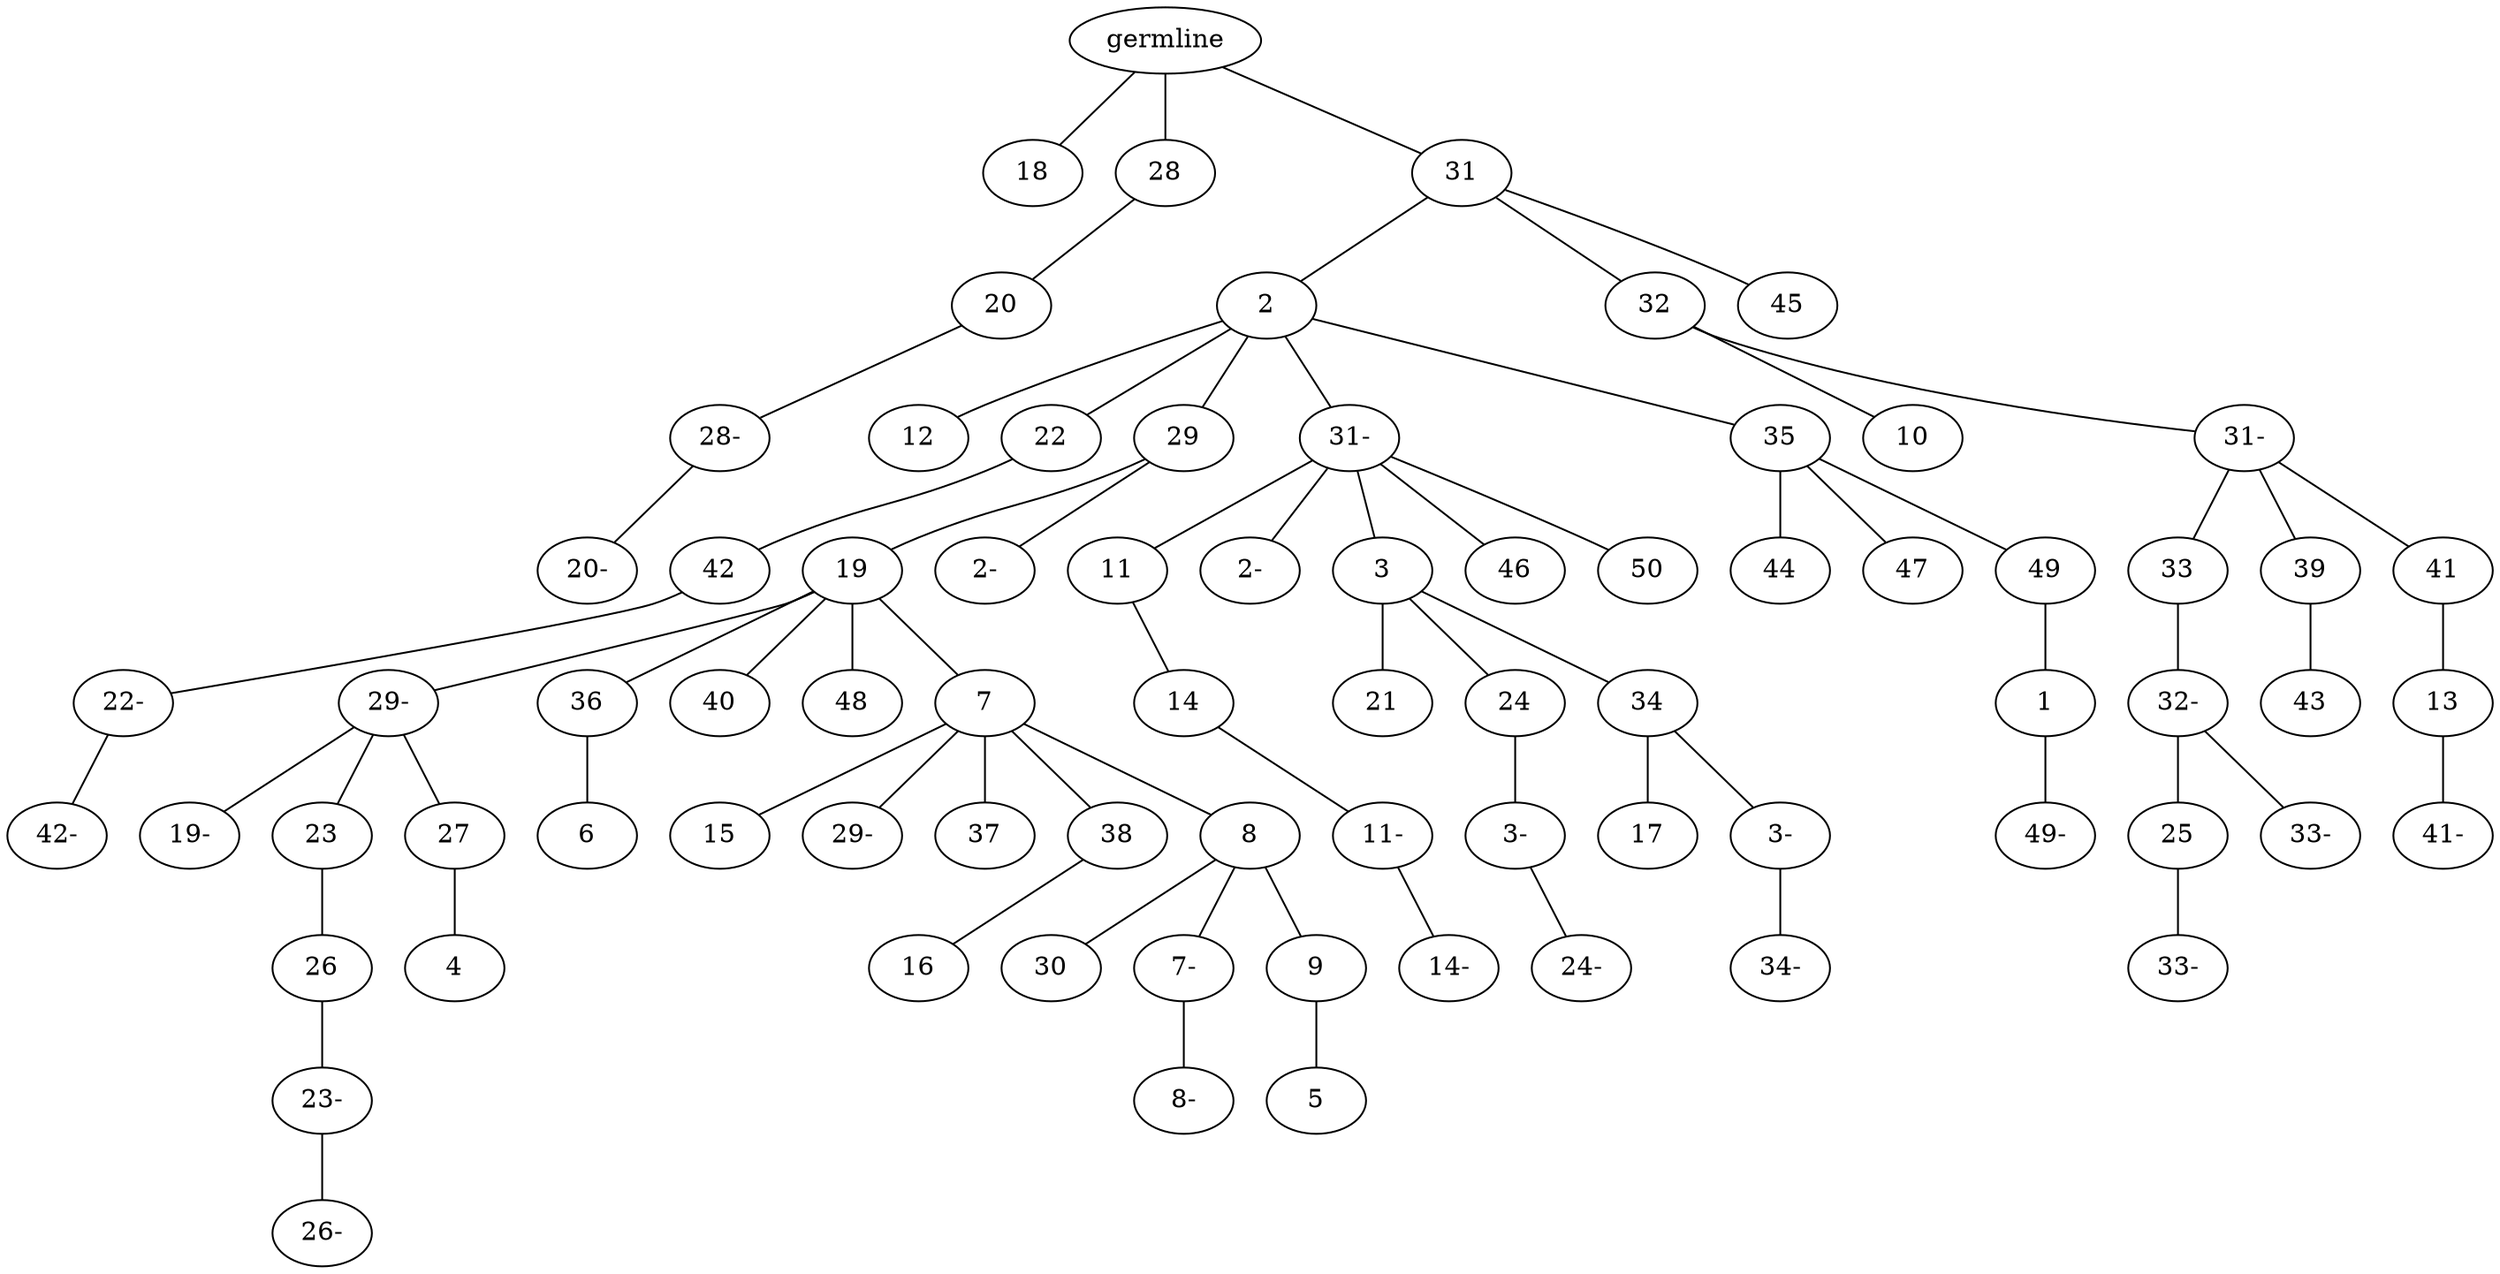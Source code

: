 graph tree {
    "140088619782592" [label="germline"];
    "140088608038480" [label="18"];
    "140088607712784" [label="28"];
    "140088607929248" [label="20"];
    "140088607929392" [label="28-"];
    "140088607931504" [label="20-"];
    "140088607929296" [label="31"];
    "140088607928624" [label="2"];
    "140088607931648" [label="12"];
    "140088607929008" [label="22"];
    "140088607930160" [label="42"];
    "140088607930544" [label="22-"];
    "140088607929920" [label="42-"];
    "140088607932224" [label="29"];
    "140088607932128" [label="19"];
    "140088607930304" [label="29-"];
    "140088607931168" [label="19-"];
    "140088607929056" [label="23"];
    "140088607932368" [label="26"];
    "140088607931936" [label="23-"];
    "140088609578048" [label="26-"];
    "140088607931456" [label="27"];
    "140088607929968" [label="4"];
    "140088607928384" [label="36"];
    "140088607928576" [label="6"];
    "140088607932080" [label="40"];
    "140088607929824" [label="48"];
    "140088609576848" [label="7"];
    "140088609575840" [label="15"];
    "140088609578000" [label="29-"];
    "140088609575168" [label="37"];
    "140088609577184" [label="38"];
    "140088609575120" [label="16"];
    "140088609576560" [label="8"];
    "140088609577136" [label="30"];
    "140088609575696" [label="7-"];
    "140088609577712" [label="8-"];
    "140088609574976" [label="9"];
    "140088609576272" [label="5"];
    "140088607932272" [label="2-"];
    "140088607929488" [label="31-"];
    "140088609576800" [label="11"];
    "140088609577472" [label="14"];
    "140088609575984" [label="11-"];
    "140088609575504" [label="14-"];
    "140088609575264" [label="2-"];
    "140088609577280" [label="3"];
    "140088609575792" [label="21"];
    "140088609578672" [label="24"];
    "140088623340752" [label="3-"];
    "140088623338928" [label="24-"];
    "140088623339888" [label="34"];
    "140088623340896" [label="17"];
    "140088623340608" [label="3-"];
    "140088624235904" [label="34-"];
    "140088609577520" [label="46"];
    "140088623339936" [label="50"];
    "140088607931264" [label="35"];
    "140088624235136" [label="44"];
    "140088624234656" [label="47"];
    "140088624238496" [label="49"];
    "140088624234608" [label="1"];
    "140088606238848" [label="49-"];
    "140088607931840" [label="32"];
    "140088607928720" [label="10"];
    "140088606239472" [label="31-"];
    "140088609638144" [label="33"];
    "140088609637616" [label="32-"];
    "140088609637040" [label="25"];
    "140088609640112" [label="33-"];
    "140088609640256" [label="33-"];
    "140088609636992" [label="39"];
    "140088609637568" [label="43"];
    "140088609639680" [label="41"];
    "140088609639248" [label="13"];
    "140088609638000" [label="41-"];
    "140088624234848" [label="45"];
    "140088619782592" -- "140088608038480";
    "140088619782592" -- "140088607712784";
    "140088619782592" -- "140088607929296";
    "140088607712784" -- "140088607929248";
    "140088607929248" -- "140088607929392";
    "140088607929392" -- "140088607931504";
    "140088607929296" -- "140088607928624";
    "140088607929296" -- "140088607931840";
    "140088607929296" -- "140088624234848";
    "140088607928624" -- "140088607931648";
    "140088607928624" -- "140088607929008";
    "140088607928624" -- "140088607932224";
    "140088607928624" -- "140088607929488";
    "140088607928624" -- "140088607931264";
    "140088607929008" -- "140088607930160";
    "140088607930160" -- "140088607930544";
    "140088607930544" -- "140088607929920";
    "140088607932224" -- "140088607932128";
    "140088607932224" -- "140088607932272";
    "140088607932128" -- "140088607930304";
    "140088607932128" -- "140088607928384";
    "140088607932128" -- "140088607932080";
    "140088607932128" -- "140088607929824";
    "140088607932128" -- "140088609576848";
    "140088607930304" -- "140088607931168";
    "140088607930304" -- "140088607929056";
    "140088607930304" -- "140088607931456";
    "140088607929056" -- "140088607932368";
    "140088607932368" -- "140088607931936";
    "140088607931936" -- "140088609578048";
    "140088607931456" -- "140088607929968";
    "140088607928384" -- "140088607928576";
    "140088609576848" -- "140088609575840";
    "140088609576848" -- "140088609578000";
    "140088609576848" -- "140088609575168";
    "140088609576848" -- "140088609577184";
    "140088609576848" -- "140088609576560";
    "140088609577184" -- "140088609575120";
    "140088609576560" -- "140088609577136";
    "140088609576560" -- "140088609575696";
    "140088609576560" -- "140088609574976";
    "140088609575696" -- "140088609577712";
    "140088609574976" -- "140088609576272";
    "140088607929488" -- "140088609576800";
    "140088607929488" -- "140088609575264";
    "140088607929488" -- "140088609577280";
    "140088607929488" -- "140088609577520";
    "140088607929488" -- "140088623339936";
    "140088609576800" -- "140088609577472";
    "140088609577472" -- "140088609575984";
    "140088609575984" -- "140088609575504";
    "140088609577280" -- "140088609575792";
    "140088609577280" -- "140088609578672";
    "140088609577280" -- "140088623339888";
    "140088609578672" -- "140088623340752";
    "140088623340752" -- "140088623338928";
    "140088623339888" -- "140088623340896";
    "140088623339888" -- "140088623340608";
    "140088623340608" -- "140088624235904";
    "140088607931264" -- "140088624235136";
    "140088607931264" -- "140088624234656";
    "140088607931264" -- "140088624238496";
    "140088624238496" -- "140088624234608";
    "140088624234608" -- "140088606238848";
    "140088607931840" -- "140088607928720";
    "140088607931840" -- "140088606239472";
    "140088606239472" -- "140088609638144";
    "140088606239472" -- "140088609636992";
    "140088606239472" -- "140088609639680";
    "140088609638144" -- "140088609637616";
    "140088609637616" -- "140088609637040";
    "140088609637616" -- "140088609640256";
    "140088609637040" -- "140088609640112";
    "140088609636992" -- "140088609637568";
    "140088609639680" -- "140088609639248";
    "140088609639248" -- "140088609638000";
}
